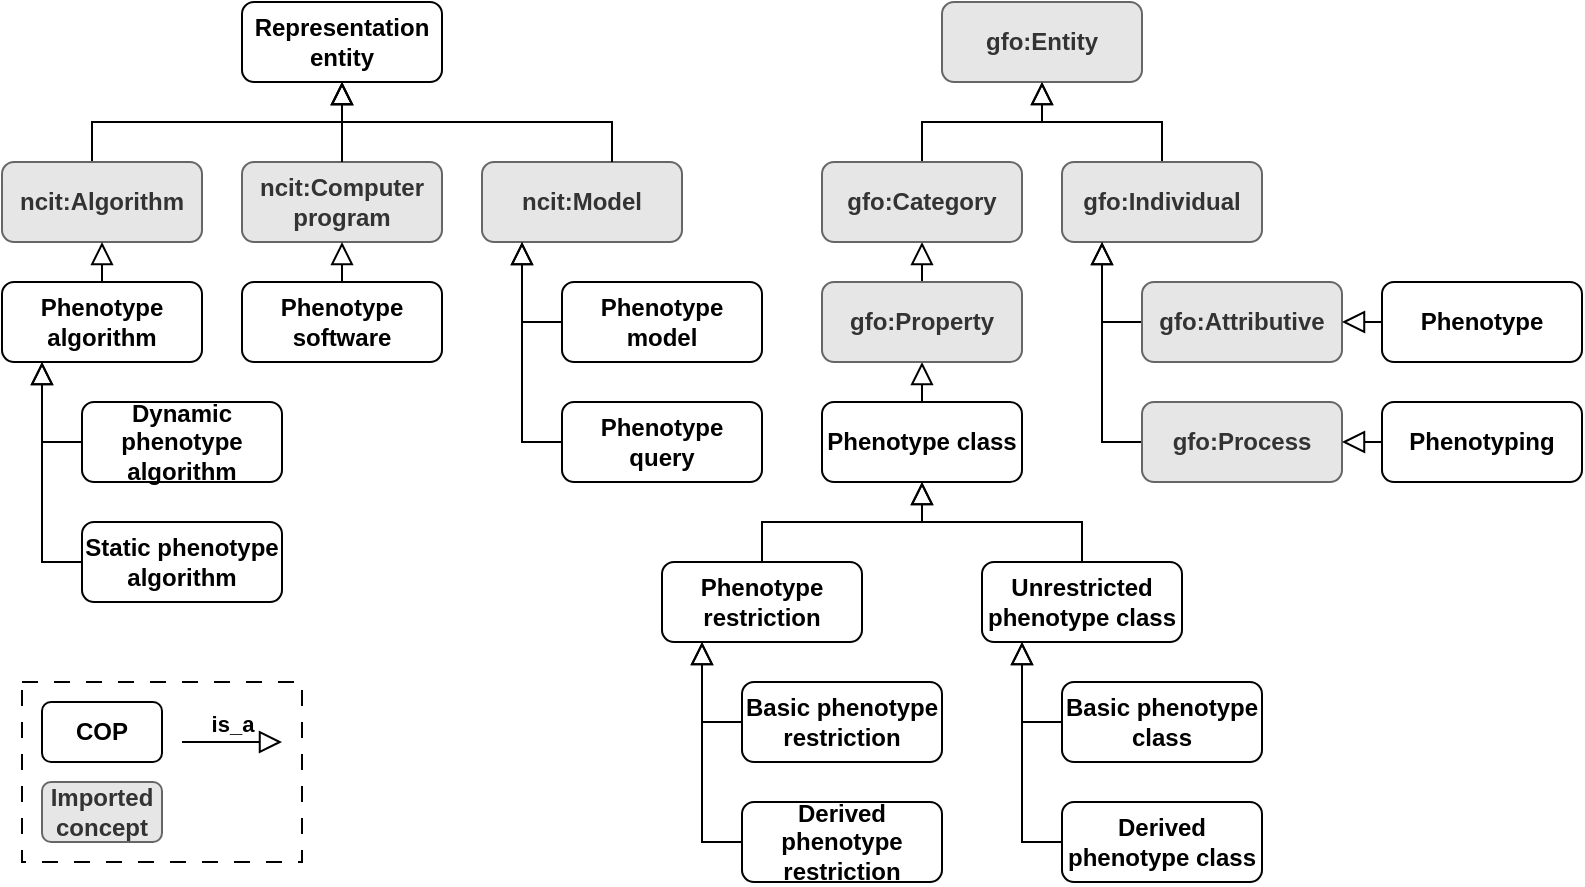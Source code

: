 <mxfile version="16.5.1" type="device"><diagram name="Seite-1" id="Oe-4UbY_rUu_S5m9sBdP"><mxGraphModel dx="981" dy="1424" grid="1" gridSize="10" guides="1" tooltips="1" connect="1" arrows="1" fold="1" page="1" pageScale="1" pageWidth="1169" pageHeight="827" math="0" shadow="0"><root><mxCell id="0"/><mxCell id="1" parent="0"/><mxCell id="SL9NZrj01TsI4Yk_xF1U-17" style="rounded=0;orthogonalLoop=1;jettySize=auto;html=1;endSize=9;endArrow=block;endFill=0;" parent="1" source="SL9NZrj01TsI4Yk_xF1U-1" target="SL9NZrj01TsI4Yk_xF1U-14" edge="1"><mxGeometry relative="1" as="geometry"/></mxCell><mxCell id="SL9NZrj01TsI4Yk_xF1U-1" value="Phenotype class" style="rounded=1;whiteSpace=wrap;html=1;fontStyle=1" parent="1" vertex="1"><mxGeometry x="580" y="-520" width="100" height="40" as="geometry"/></mxCell><mxCell id="SL9NZrj01TsI4Yk_xF1U-12" style="edgeStyle=orthogonalEdgeStyle;rounded=0;orthogonalLoop=1;jettySize=auto;html=1;endSize=9;endArrow=block;endFill=0;" parent="1" source="SL9NZrj01TsI4Yk_xF1U-2" target="SL9NZrj01TsI4Yk_xF1U-5" edge="1"><mxGeometry relative="1" as="geometry"><Array as="points"><mxPoint x="520" y="-360"/></Array></mxGeometry></mxCell><mxCell id="SL9NZrj01TsI4Yk_xF1U-2" value="Basic phenotype restriction" style="rounded=1;whiteSpace=wrap;html=1;fontStyle=1" parent="1" vertex="1"><mxGeometry x="540" y="-380" width="100" height="40" as="geometry"/></mxCell><mxCell id="SL9NZrj01TsI4Yk_xF1U-13" style="edgeStyle=orthogonalEdgeStyle;rounded=0;orthogonalLoop=1;jettySize=auto;html=1;endArrow=block;endFill=0;endSize=9;" parent="1" source="SL9NZrj01TsI4Yk_xF1U-3" target="SL9NZrj01TsI4Yk_xF1U-5" edge="1"><mxGeometry relative="1" as="geometry"><Array as="points"><mxPoint x="520" y="-300"/></Array></mxGeometry></mxCell><mxCell id="SL9NZrj01TsI4Yk_xF1U-3" value="Derived phenotype restriction" style="rounded=1;whiteSpace=wrap;html=1;fontStyle=1" parent="1" vertex="1"><mxGeometry x="540" y="-320" width="100" height="40" as="geometry"/></mxCell><mxCell id="SL9NZrj01TsI4Yk_xF1U-10" style="edgeStyle=orthogonalEdgeStyle;rounded=0;orthogonalLoop=1;jettySize=auto;html=1;endArrow=block;endFill=0;endSize=9;" parent="1" source="SL9NZrj01TsI4Yk_xF1U-4" target="SL9NZrj01TsI4Yk_xF1U-1" edge="1"><mxGeometry relative="1" as="geometry"/></mxCell><mxCell id="SL9NZrj01TsI4Yk_xF1U-4" value="Unrestricted phenotype class" style="rounded=1;whiteSpace=wrap;html=1;fontStyle=1" parent="1" vertex="1"><mxGeometry x="660" y="-440" width="100" height="40" as="geometry"/></mxCell><mxCell id="SL9NZrj01TsI4Yk_xF1U-11" style="edgeStyle=orthogonalEdgeStyle;rounded=0;orthogonalLoop=1;jettySize=auto;html=1;endSize=9;endArrow=block;endFill=0;" parent="1" source="SL9NZrj01TsI4Yk_xF1U-5" target="SL9NZrj01TsI4Yk_xF1U-1" edge="1"><mxGeometry relative="1" as="geometry"/></mxCell><mxCell id="SL9NZrj01TsI4Yk_xF1U-5" value="Phenotype restriction" style="rounded=1;whiteSpace=wrap;html=1;fontStyle=1" parent="1" vertex="1"><mxGeometry x="500" y="-440" width="100" height="40" as="geometry"/></mxCell><mxCell id="SL9NZrj01TsI4Yk_xF1U-9" style="edgeStyle=orthogonalEdgeStyle;rounded=0;orthogonalLoop=1;jettySize=auto;html=1;endArrow=block;endFill=0;endSize=9;" parent="1" source="SL9NZrj01TsI4Yk_xF1U-6" target="SL9NZrj01TsI4Yk_xF1U-4" edge="1"><mxGeometry relative="1" as="geometry"><Array as="points"><mxPoint x="680" y="-360"/></Array></mxGeometry></mxCell><mxCell id="SL9NZrj01TsI4Yk_xF1U-6" value="Basic phenotype class" style="rounded=1;whiteSpace=wrap;html=1;fontStyle=1" parent="1" vertex="1"><mxGeometry x="700" y="-380" width="100" height="40" as="geometry"/></mxCell><mxCell id="SL9NZrj01TsI4Yk_xF1U-8" style="edgeStyle=orthogonalEdgeStyle;rounded=0;orthogonalLoop=1;jettySize=auto;html=1;endArrow=block;endFill=0;endSize=9;" parent="1" source="SL9NZrj01TsI4Yk_xF1U-7" target="SL9NZrj01TsI4Yk_xF1U-4" edge="1"><mxGeometry relative="1" as="geometry"><Array as="points"><mxPoint x="680" y="-300"/></Array></mxGeometry></mxCell><mxCell id="SL9NZrj01TsI4Yk_xF1U-7" value="Derived phenotype class" style="rounded=1;whiteSpace=wrap;html=1;fontStyle=1" parent="1" vertex="1"><mxGeometry x="700" y="-320" width="100" height="40" as="geometry"/></mxCell><mxCell id="SL9NZrj01TsI4Yk_xF1U-16" style="rounded=0;orthogonalLoop=1;jettySize=auto;html=1;endSize=9;endArrow=block;endFill=0;" parent="1" source="SL9NZrj01TsI4Yk_xF1U-14" target="SL9NZrj01TsI4Yk_xF1U-15" edge="1"><mxGeometry relative="1" as="geometry"/></mxCell><mxCell id="SL9NZrj01TsI4Yk_xF1U-14" value="gfo:Property" style="rounded=1;whiteSpace=wrap;html=1;fillColor=#E6E6E6;fontColor=#333333;strokeColor=#666666;fontStyle=1" parent="1" vertex="1"><mxGeometry x="580" y="-580" width="100" height="40" as="geometry"/></mxCell><mxCell id="SL9NZrj01TsI4Yk_xF1U-19" value="" style="edgeStyle=orthogonalEdgeStyle;rounded=0;orthogonalLoop=1;jettySize=auto;html=1;endSize=9;endArrow=block;endFill=0;" parent="1" source="SL9NZrj01TsI4Yk_xF1U-15" target="SL9NZrj01TsI4Yk_xF1U-18" edge="1"><mxGeometry relative="1" as="geometry"/></mxCell><mxCell id="SL9NZrj01TsI4Yk_xF1U-15" value="gfo:Category" style="rounded=1;whiteSpace=wrap;html=1;fillColor=#E6E6E6;fontColor=#333333;strokeColor=#666666;fontStyle=1" parent="1" vertex="1"><mxGeometry x="580" y="-640" width="100" height="40" as="geometry"/></mxCell><mxCell id="SL9NZrj01TsI4Yk_xF1U-18" value="gfo:Entity" style="whiteSpace=wrap;html=1;rounded=1;fillColor=#E6E6E6;fontColor=#333333;strokeColor=#666666;fontStyle=1" parent="1" vertex="1"><mxGeometry x="640" y="-720" width="100" height="40" as="geometry"/></mxCell><mxCell id="SL9NZrj01TsI4Yk_xF1U-21" style="edgeStyle=orthogonalEdgeStyle;rounded=0;orthogonalLoop=1;jettySize=auto;html=1;endArrow=block;endFill=0;endSize=9;" parent="1" source="SL9NZrj01TsI4Yk_xF1U-20" target="SL9NZrj01TsI4Yk_xF1U-18" edge="1"><mxGeometry relative="1" as="geometry"/></mxCell><mxCell id="SL9NZrj01TsI4Yk_xF1U-20" value="gfo:Individual" style="rounded=1;whiteSpace=wrap;html=1;fillColor=#E6E6E6;fontColor=#333333;strokeColor=#666666;fontStyle=1" parent="1" vertex="1"><mxGeometry x="700" y="-640" width="100" height="40" as="geometry"/></mxCell><mxCell id="SL9NZrj01TsI4Yk_xF1U-23" style="edgeStyle=orthogonalEdgeStyle;rounded=0;orthogonalLoop=1;jettySize=auto;html=1;endArrow=block;endFill=0;strokeWidth=1;endSize=9;" parent="1" source="SL9NZrj01TsI4Yk_xF1U-22" edge="1"><mxGeometry relative="1" as="geometry"><Array as="points"><mxPoint x="720" y="-560"/></Array><mxPoint x="720" y="-600" as="targetPoint"/></mxGeometry></mxCell><mxCell id="SL9NZrj01TsI4Yk_xF1U-22" value="gfo:Attributive" style="rounded=1;whiteSpace=wrap;html=1;fillColor=#E6E6E6;fontColor=#333333;strokeColor=#666666;fontStyle=1" parent="1" vertex="1"><mxGeometry x="740" y="-580" width="100" height="40" as="geometry"/></mxCell><mxCell id="SL9NZrj01TsI4Yk_xF1U-25" style="rounded=0;orthogonalLoop=1;jettySize=auto;html=1;endArrow=block;endFill=0;endSize=9;" parent="1" source="SL9NZrj01TsI4Yk_xF1U-24" target="SL9NZrj01TsI4Yk_xF1U-22" edge="1"><mxGeometry relative="1" as="geometry"/></mxCell><mxCell id="SL9NZrj01TsI4Yk_xF1U-24" value="Phenotype" style="rounded=1;whiteSpace=wrap;html=1;fontStyle=1" parent="1" vertex="1"><mxGeometry x="860" y="-580" width="100" height="40" as="geometry"/></mxCell><mxCell id="SL9NZrj01TsI4Yk_xF1U-27" style="edgeStyle=orthogonalEdgeStyle;rounded=0;orthogonalLoop=1;jettySize=auto;html=1;endArrow=block;endFill=0;endSize=9;" parent="1" source="SL9NZrj01TsI4Yk_xF1U-26" edge="1"><mxGeometry relative="1" as="geometry"><Array as="points"><mxPoint x="720" y="-500"/></Array><mxPoint x="720" y="-600" as="targetPoint"/></mxGeometry></mxCell><mxCell id="SL9NZrj01TsI4Yk_xF1U-26" value="gfo:Process" style="rounded=1;whiteSpace=wrap;html=1;fillColor=#E6E6E6;fontColor=#333333;strokeColor=#666666;fontStyle=1" parent="1" vertex="1"><mxGeometry x="740" y="-520" width="100" height="40" as="geometry"/></mxCell><mxCell id="SL9NZrj01TsI4Yk_xF1U-29" style="rounded=0;orthogonalLoop=1;jettySize=auto;html=1;endArrow=block;endFill=0;endSize=9;" parent="1" source="SL9NZrj01TsI4Yk_xF1U-28" target="SL9NZrj01TsI4Yk_xF1U-26" edge="1"><mxGeometry relative="1" as="geometry"/></mxCell><mxCell id="SL9NZrj01TsI4Yk_xF1U-28" value="Phenotyping" style="rounded=1;whiteSpace=wrap;html=1;fontStyle=1" parent="1" vertex="1"><mxGeometry x="860" y="-520" width="100" height="40" as="geometry"/></mxCell><mxCell id="SL9NZrj01TsI4Yk_xF1U-30" value="Representation entity" style="rounded=1;whiteSpace=wrap;html=1;fontStyle=1" parent="1" vertex="1"><mxGeometry x="290" y="-720" width="100" height="40" as="geometry"/></mxCell><mxCell id="SL9NZrj01TsI4Yk_xF1U-32" style="edgeStyle=orthogonalEdgeStyle;rounded=0;orthogonalLoop=1;jettySize=auto;html=1;endArrow=block;endFill=0;endSize=9;" parent="1" source="SL9NZrj01TsI4Yk_xF1U-31" target="SL9NZrj01TsI4Yk_xF1U-30" edge="1"><mxGeometry relative="1" as="geometry"><Array as="points"><mxPoint x="215" y="-660"/><mxPoint x="340" y="-660"/></Array></mxGeometry></mxCell><mxCell id="SL9NZrj01TsI4Yk_xF1U-31" value="ncit:Algorithm" style="rounded=1;whiteSpace=wrap;html=1;fillColor=#E6E6E6;fontColor=#333333;strokeColor=#666666;fontStyle=1" parent="1" vertex="1"><mxGeometry x="170" y="-640" width="100" height="40" as="geometry"/></mxCell><mxCell id="SL9NZrj01TsI4Yk_xF1U-33" value="Phenotype algorithm" style="rounded=1;whiteSpace=wrap;html=1;fontStyle=1" parent="1" vertex="1"><mxGeometry x="170" y="-580" width="100" height="40" as="geometry"/></mxCell><mxCell id="SL9NZrj01TsI4Yk_xF1U-34" style="rounded=0;orthogonalLoop=1;jettySize=auto;html=1;endArrow=block;endFill=0;endSize=9;" parent="1" source="SL9NZrj01TsI4Yk_xF1U-33" target="SL9NZrj01TsI4Yk_xF1U-31" edge="1"><mxGeometry relative="1" as="geometry"><mxPoint x="690" y="-190" as="sourcePoint"/><mxPoint x="630" y="-190" as="targetPoint"/></mxGeometry></mxCell><mxCell id="SL9NZrj01TsI4Yk_xF1U-35" value="Static phenotype algorithm" style="rounded=1;whiteSpace=wrap;html=1;fontStyle=1" parent="1" vertex="1"><mxGeometry x="210" y="-460" width="100" height="40" as="geometry"/></mxCell><mxCell id="SL9NZrj01TsI4Yk_xF1U-36" value="Dynamic phenotype algorithm" style="rounded=1;whiteSpace=wrap;html=1;fontStyle=1" parent="1" vertex="1"><mxGeometry x="210" y="-520" width="100" height="40" as="geometry"/></mxCell><mxCell id="SL9NZrj01TsI4Yk_xF1U-37" style="edgeStyle=orthogonalEdgeStyle;rounded=0;orthogonalLoop=1;jettySize=auto;html=1;endArrow=block;endFill=0;endSize=9;" parent="1" source="SL9NZrj01TsI4Yk_xF1U-36" target="SL9NZrj01TsI4Yk_xF1U-33" edge="1"><mxGeometry relative="1" as="geometry"><mxPoint x="320" y="-600" as="sourcePoint"/><mxPoint x="260" y="-600" as="targetPoint"/><Array as="points"><mxPoint x="190" y="-500"/></Array></mxGeometry></mxCell><mxCell id="SL9NZrj01TsI4Yk_xF1U-38" style="edgeStyle=orthogonalEdgeStyle;rounded=0;orthogonalLoop=1;jettySize=auto;html=1;endArrow=block;endFill=0;endSize=9;" parent="1" source="SL9NZrj01TsI4Yk_xF1U-35" target="SL9NZrj01TsI4Yk_xF1U-33" edge="1"><mxGeometry relative="1" as="geometry"><mxPoint x="220" y="-630" as="sourcePoint"/><mxPoint x="160" y="-630" as="targetPoint"/><Array as="points"><mxPoint x="190" y="-440"/></Array></mxGeometry></mxCell><mxCell id="SL9NZrj01TsI4Yk_xF1U-39" value="ncit:Model" style="rounded=1;whiteSpace=wrap;html=1;fillColor=#E6E6E6;fontColor=#333333;strokeColor=#666666;fontStyle=1" parent="1" vertex="1"><mxGeometry x="410" y="-640" width="100" height="40" as="geometry"/></mxCell><mxCell id="SL9NZrj01TsI4Yk_xF1U-40" style="edgeStyle=orthogonalEdgeStyle;rounded=0;orthogonalLoop=1;jettySize=auto;html=1;endArrow=block;endFill=0;endSize=9;" parent="1" source="SL9NZrj01TsI4Yk_xF1U-39" target="SL9NZrj01TsI4Yk_xF1U-30" edge="1"><mxGeometry relative="1" as="geometry"><mxPoint x="250" y="-130" as="sourcePoint"/><mxPoint x="190" y="-130" as="targetPoint"/><Array as="points"><mxPoint x="475" y="-660"/><mxPoint x="340" y="-660"/></Array></mxGeometry></mxCell><mxCell id="SL9NZrj01TsI4Yk_xF1U-41" value="Phenotype model" style="rounded=1;whiteSpace=wrap;html=1;fontStyle=1" parent="1" vertex="1"><mxGeometry x="450" y="-580" width="100" height="40" as="geometry"/></mxCell><mxCell id="SL9NZrj01TsI4Yk_xF1U-42" value="Phenotype&lt;br&gt;query" style="rounded=1;whiteSpace=wrap;html=1;fontStyle=1" parent="1" vertex="1"><mxGeometry x="450" y="-520" width="100" height="40" as="geometry"/></mxCell><mxCell id="SL9NZrj01TsI4Yk_xF1U-43" style="edgeStyle=orthogonalEdgeStyle;rounded=0;orthogonalLoop=1;jettySize=auto;html=1;endArrow=block;endFill=0;endSize=9;" parent="1" source="SL9NZrj01TsI4Yk_xF1U-42" target="SL9NZrj01TsI4Yk_xF1U-39" edge="1"><mxGeometry relative="1" as="geometry"><mxPoint x="500" y="-230" as="sourcePoint"/><mxPoint x="440" y="-230" as="targetPoint"/><Array as="points"><mxPoint x="430" y="-500"/></Array></mxGeometry></mxCell><mxCell id="SL9NZrj01TsI4Yk_xF1U-44" style="edgeStyle=orthogonalEdgeStyle;rounded=0;orthogonalLoop=1;jettySize=auto;html=1;endArrow=block;endFill=0;endSize=9;" parent="1" source="SL9NZrj01TsI4Yk_xF1U-41" target="SL9NZrj01TsI4Yk_xF1U-39" edge="1"><mxGeometry relative="1" as="geometry"><mxPoint x="500" y="-230" as="sourcePoint"/><mxPoint x="440" y="-230" as="targetPoint"/><Array as="points"><mxPoint x="430" y="-560"/></Array></mxGeometry></mxCell><mxCell id="SL9NZrj01TsI4Yk_xF1U-45" value="ncit:Computer program" style="rounded=1;whiteSpace=wrap;html=1;fillColor=#E6E6E6;fontColor=#333333;strokeColor=#666666;fontStyle=1" parent="1" vertex="1"><mxGeometry x="290" y="-640" width="100" height="40" as="geometry"/></mxCell><mxCell id="SL9NZrj01TsI4Yk_xF1U-46" style="edgeStyle=orthogonalEdgeStyle;rounded=0;orthogonalLoop=1;jettySize=auto;html=1;endArrow=block;endFill=0;endSize=9;" parent="1" source="SL9NZrj01TsI4Yk_xF1U-45" target="SL9NZrj01TsI4Yk_xF1U-30" edge="1"><mxGeometry relative="1" as="geometry"><mxPoint x="500" y="-230" as="sourcePoint"/><mxPoint x="440" y="-230" as="targetPoint"/></mxGeometry></mxCell><mxCell id="SL9NZrj01TsI4Yk_xF1U-47" value="Phenotype software" style="rounded=1;whiteSpace=wrap;html=1;fontStyle=1" parent="1" vertex="1"><mxGeometry x="290" y="-580" width="100" height="40" as="geometry"/></mxCell><mxCell id="SL9NZrj01TsI4Yk_xF1U-48" style="rounded=0;orthogonalLoop=1;jettySize=auto;html=1;endArrow=block;endFill=0;endSize=9;" parent="1" source="SL9NZrj01TsI4Yk_xF1U-47" target="SL9NZrj01TsI4Yk_xF1U-45" edge="1"><mxGeometry relative="1" as="geometry"><mxPoint x="500" y="-230" as="sourcePoint"/><mxPoint x="440" y="-230" as="targetPoint"/></mxGeometry></mxCell><mxCell id="ZyckUS_ZrJbi8RaMIcDy-5" value="" style="group" parent="1" vertex="1" connectable="0"><mxGeometry x="180" y="-380" width="150" height="90" as="geometry"/></mxCell><mxCell id="ZyckUS_ZrJbi8RaMIcDy-4" value="" style="rounded=0;whiteSpace=wrap;html=1;fillColor=none;dashed=1;dashPattern=8 8;" parent="ZyckUS_ZrJbi8RaMIcDy-5" vertex="1"><mxGeometry width="140" height="90" as="geometry"/></mxCell><mxCell id="ZyckUS_ZrJbi8RaMIcDy-1" value="Imported concept" style="rounded=1;whiteSpace=wrap;html=1;fillColor=#E6E6E6;fontColor=#333333;strokeColor=#666666;fontStyle=1" parent="ZyckUS_ZrJbi8RaMIcDy-5" vertex="1"><mxGeometry x="10" y="50" width="60" height="30" as="geometry"/></mxCell><mxCell id="ZyckUS_ZrJbi8RaMIcDy-2" value="COP" style="rounded=1;whiteSpace=wrap;html=1;fontStyle=1" parent="ZyckUS_ZrJbi8RaMIcDy-5" vertex="1"><mxGeometry x="10" y="10" width="60" height="30" as="geometry"/></mxCell><mxCell id="ZyckUS_ZrJbi8RaMIcDy-3" value="is_a" style="edgeStyle=orthogonalEdgeStyle;rounded=0;orthogonalLoop=1;jettySize=auto;html=1;endArrow=block;endFill=0;endSize=9;labelPosition=center;verticalLabelPosition=top;align=center;verticalAlign=bottom;fontStyle=1" parent="ZyckUS_ZrJbi8RaMIcDy-5" edge="1"><mxGeometry relative="1" as="geometry"><mxPoint x="80" y="30" as="sourcePoint"/><mxPoint x="130" y="30" as="targetPoint"/></mxGeometry></mxCell></root></mxGraphModel></diagram></mxfile>